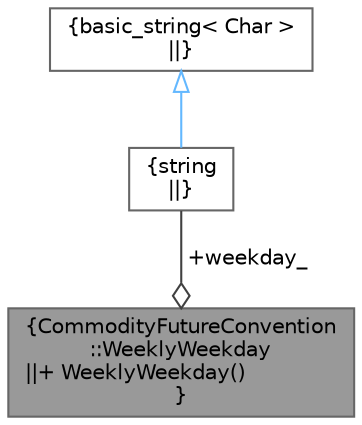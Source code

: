 digraph "CommodityFutureConvention::WeeklyWeekday"
{
 // INTERACTIVE_SVG=YES
 // LATEX_PDF_SIZE
  bgcolor="transparent";
  edge [fontname=Helvetica,fontsize=10,labelfontname=Helvetica,labelfontsize=10];
  node [fontname=Helvetica,fontsize=10,shape=box,height=0.2,width=0.4];
  Node1 [label="{CommodityFutureConvention\l::WeeklyWeekday\n||+ WeeklyWeekday()\l}",height=0.2,width=0.4,color="gray40", fillcolor="grey60", style="filled", fontcolor="black",tooltip=" "];
  Node2 -> Node1 [color="grey25",style="solid",label=" +weekday_" ,arrowhead="odiamond"];
  Node2 [label="{string\n||}",height=0.2,width=0.4,color="gray40", fillcolor="white", style="filled",tooltip=" "];
  Node3 -> Node2 [dir="back",color="steelblue1",style="solid",arrowtail="onormal"];
  Node3 [label="{basic_string\< Char \>\n||}",height=0.2,width=0.4,color="gray40", fillcolor="white", style="filled",tooltip=" "];
}
